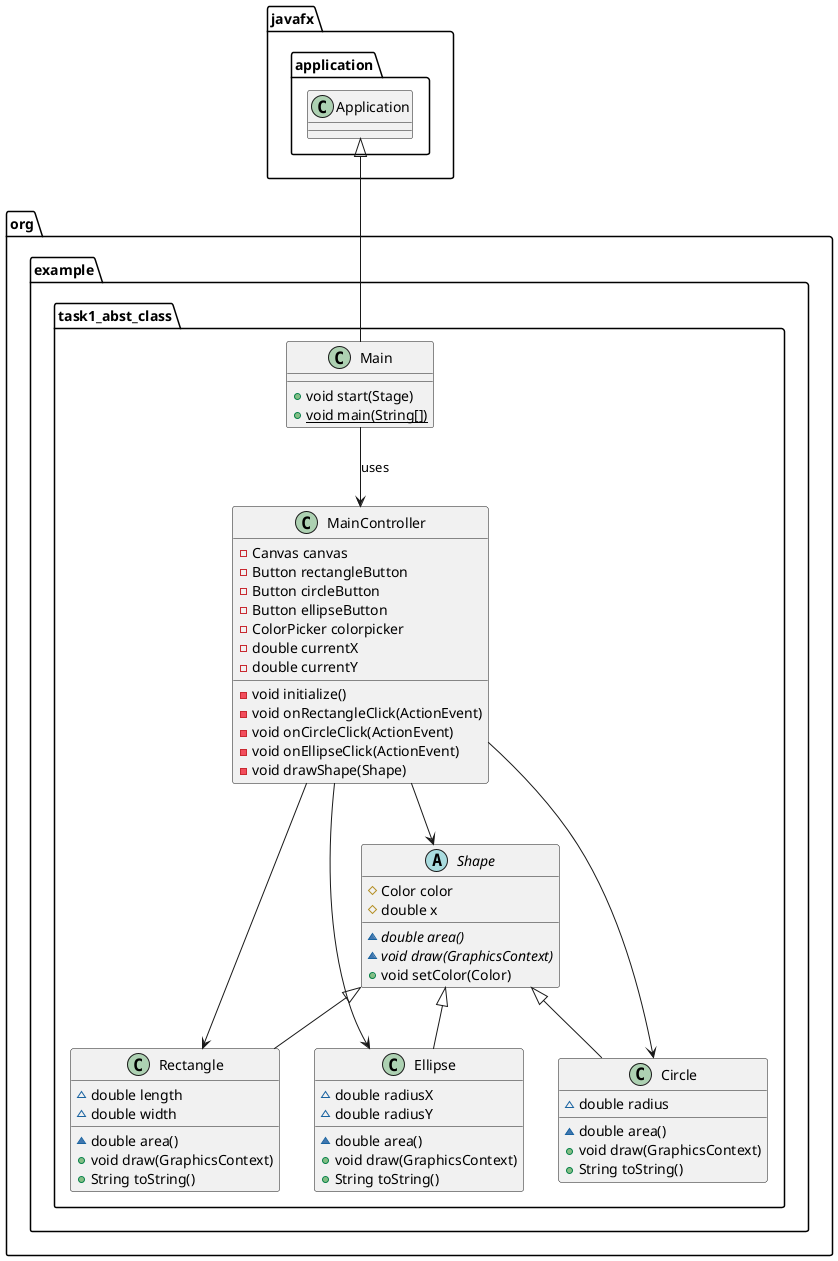 @startuml
class org.example.task1_abst_class.MainController {
- Canvas canvas
- Button rectangleButton
- Button circleButton
- Button ellipseButton
- ColorPicker colorpicker
- double currentX
- double currentY
- void initialize()
- void onRectangleClick(ActionEvent)
- void onCircleClick(ActionEvent)
- void onEllipseClick(ActionEvent)
- void drawShape(Shape)
}


class org.example.task1_abst_class.Main {
+ void start(Stage)
+ {static} void main(String[])
}

class org.example.task1_abst_class.Rectangle {
~ double length
~ double width
~ double area()
+ void draw(GraphicsContext)
+ String toString()
}


class org.example.task1_abst_class.Ellipse {
~ double radiusX
~ double radiusY
~ double area()
+ void draw(GraphicsContext)
+ String toString()
}


class org.example.task1_abst_class.Circle {
~ double radius
~ double area()
+ void draw(GraphicsContext)
+ String toString()
}


abstract class org.example.task1_abst_class.Shape {
# Color color
# double x
~ {abstract}double area()
~ {abstract}void draw(GraphicsContext)
+ void setColor(Color)
}




javafx.application.Application <|-- org.example.task1_abst_class.Main
org.example.task1_abst_class.Shape <|-- org.example.task1_abst_class.Rectangle
org.example.task1_abst_class.Shape <|-- org.example.task1_abst_class.Ellipse
org.example.task1_abst_class.Shape <|-- org.example.task1_abst_class.Circle
MainController --> Shape
MainController --> Rectangle
MainController --> Circle
MainController --> Ellipse
Main --> MainController : uses
@enduml